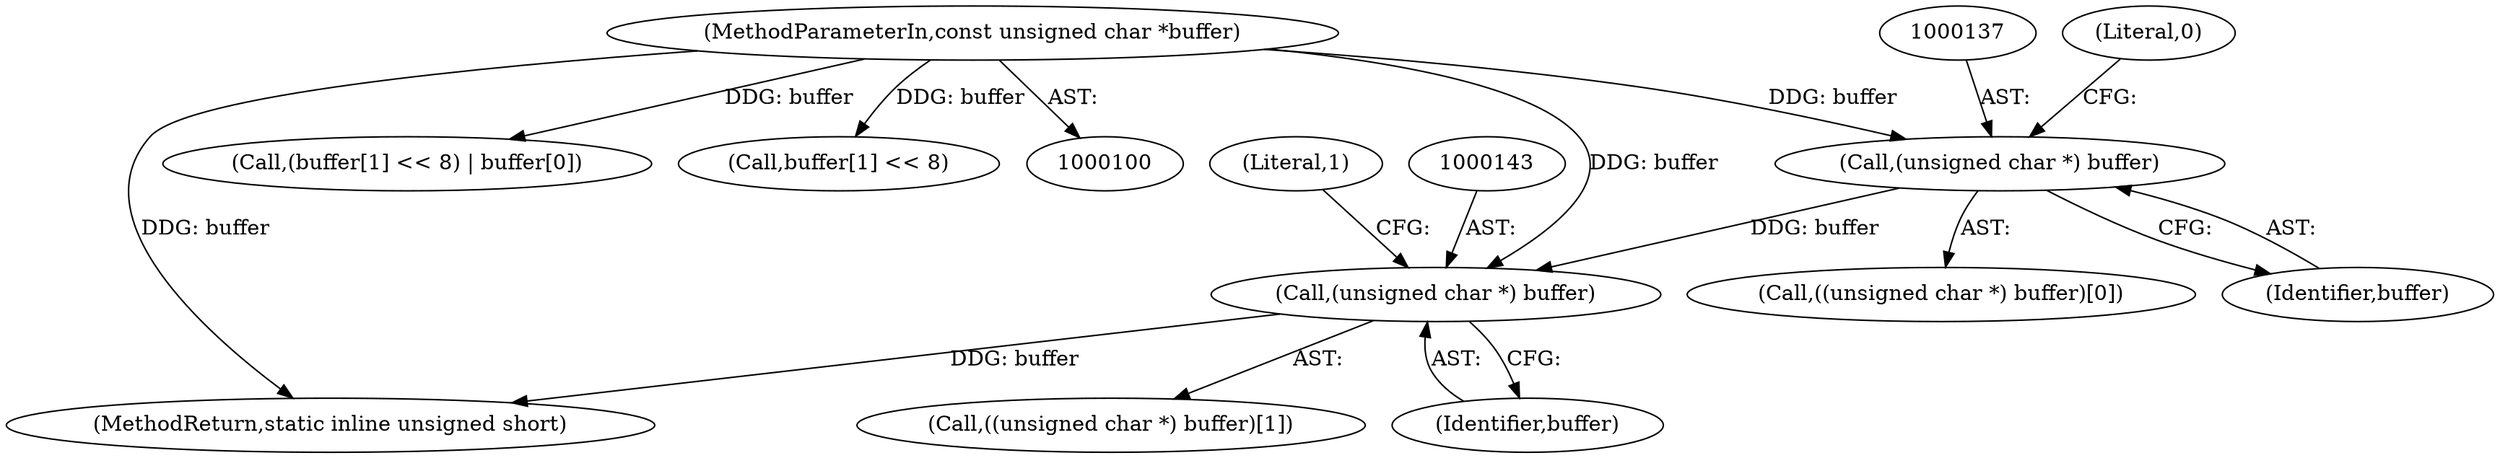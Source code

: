 digraph "1_ImageMagick_d8ab7f046587f2e9f734b687ba7e6e10147c294b_11@pointer" {
"1000142" [label="(Call,(unsigned char *) buffer)"];
"1000136" [label="(Call,(unsigned char *) buffer)"];
"1000102" [label="(MethodParameterIn,const unsigned char *buffer)"];
"1000136" [label="(Call,(unsigned char *) buffer)"];
"1000152" [label="(MethodReturn,static inline unsigned short)"];
"1000141" [label="(Call,((unsigned char *) buffer)[1])"];
"1000139" [label="(Literal,0)"];
"1000142" [label="(Call,(unsigned char *) buffer)"];
"1000145" [label="(Literal,1)"];
"1000114" [label="(Call,(buffer[1] << 8) | buffer[0])"];
"1000115" [label="(Call,buffer[1] << 8)"];
"1000135" [label="(Call,((unsigned char *) buffer)[0])"];
"1000138" [label="(Identifier,buffer)"];
"1000144" [label="(Identifier,buffer)"];
"1000102" [label="(MethodParameterIn,const unsigned char *buffer)"];
"1000142" -> "1000141"  [label="AST: "];
"1000142" -> "1000144"  [label="CFG: "];
"1000143" -> "1000142"  [label="AST: "];
"1000144" -> "1000142"  [label="AST: "];
"1000145" -> "1000142"  [label="CFG: "];
"1000142" -> "1000152"  [label="DDG: buffer"];
"1000136" -> "1000142"  [label="DDG: buffer"];
"1000102" -> "1000142"  [label="DDG: buffer"];
"1000136" -> "1000135"  [label="AST: "];
"1000136" -> "1000138"  [label="CFG: "];
"1000137" -> "1000136"  [label="AST: "];
"1000138" -> "1000136"  [label="AST: "];
"1000139" -> "1000136"  [label="CFG: "];
"1000102" -> "1000136"  [label="DDG: buffer"];
"1000102" -> "1000100"  [label="AST: "];
"1000102" -> "1000152"  [label="DDG: buffer"];
"1000102" -> "1000115"  [label="DDG: buffer"];
"1000102" -> "1000114"  [label="DDG: buffer"];
}
